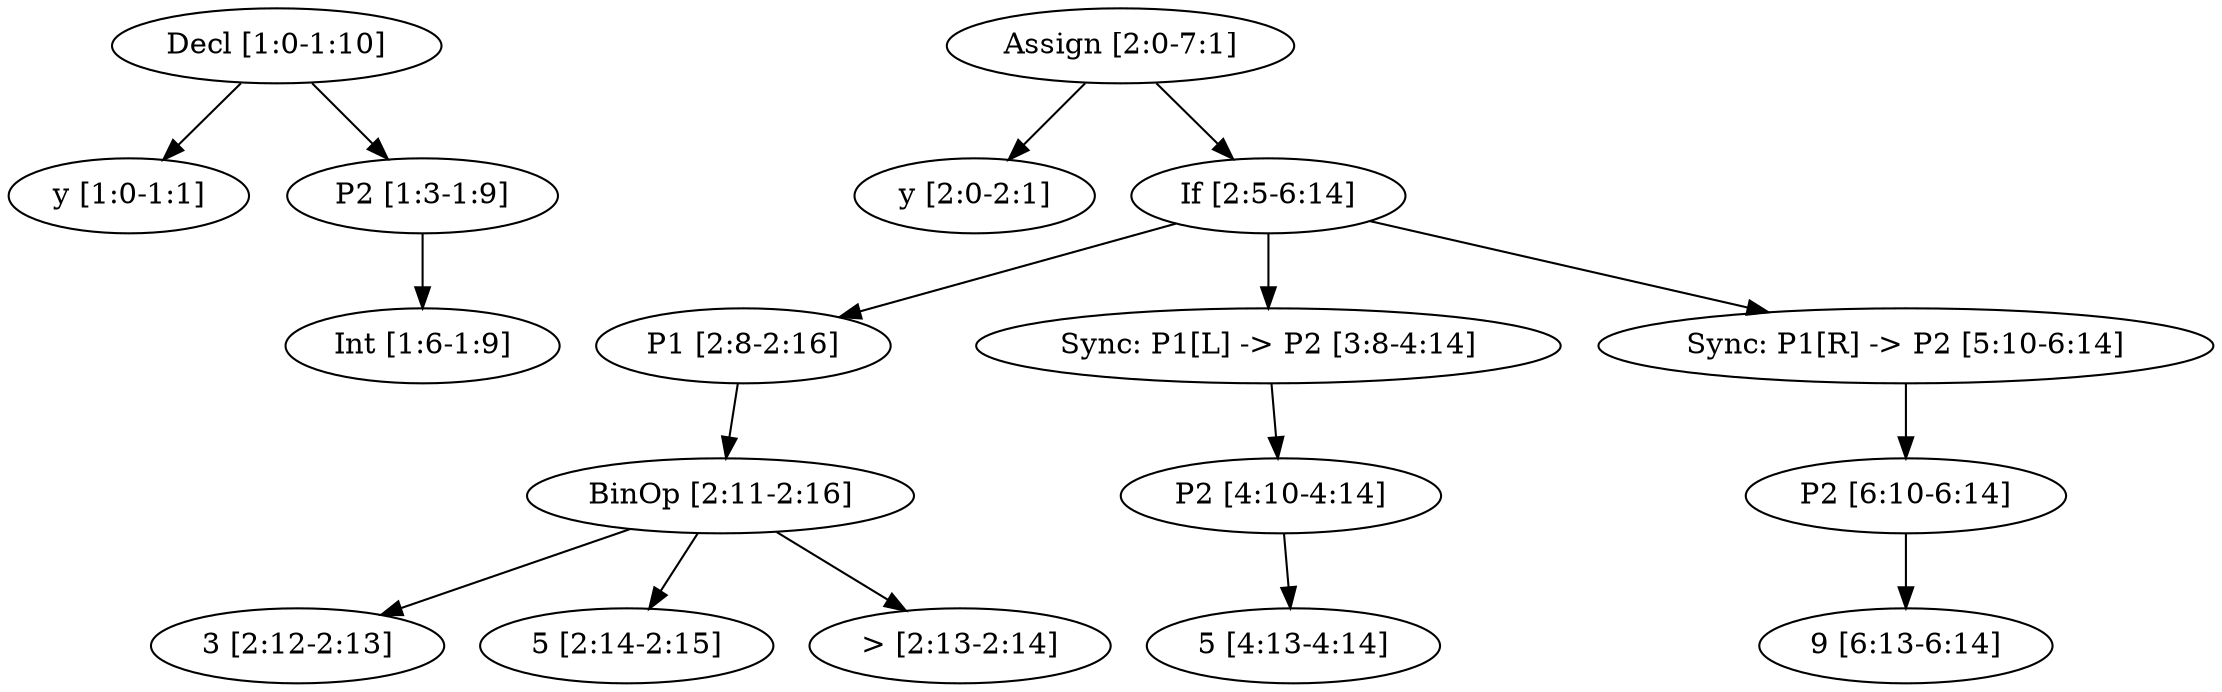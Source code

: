 digraph G {
n0 [label="Decl [1:0-1:10]"];
n0 -> n1;
n0 -> n2;
n1 [label="y [1:0-1:1]"];
n2 [label="P2 [1:3-1:9]"];
n2 -> n3;
n3 [label="Int [1:6-1:9]"];

n4 [label="Assign [2:0-7:1]"];
n4 -> n5;
n4 -> n6;
n5 [label="y [2:0-2:1]"];
n6 [label="If [2:5-6:14]"];
n6 -> n7;
n6 -> n12;
n6 -> n15;
n7 [label="P1 [2:8-2:16]"];
n7 -> n8;
n8 [label="BinOp [2:11-2:16]"];
n8 -> n9;
n8 -> n10;
n8 -> n11;
n9 [label="3 [2:12-2:13]"];
n10 [label="5 [2:14-2:15]"];
n11 [label="> [2:13-2:14]"];
n12 [label="Sync: P1[L] -> P2 [3:8-4:14]"];
n12 -> n13;
n13 [label="P2 [4:10-4:14]"];
n13 -> n14;
n14 [label="5 [4:13-4:14]"];
n15 [label="Sync: P1[R] -> P2 [5:10-6:14]"];
n15 -> n16;
n16 [label="P2 [6:10-6:14]"];
n16 -> n17;
n17 [label="9 [6:13-6:14]"];

}
